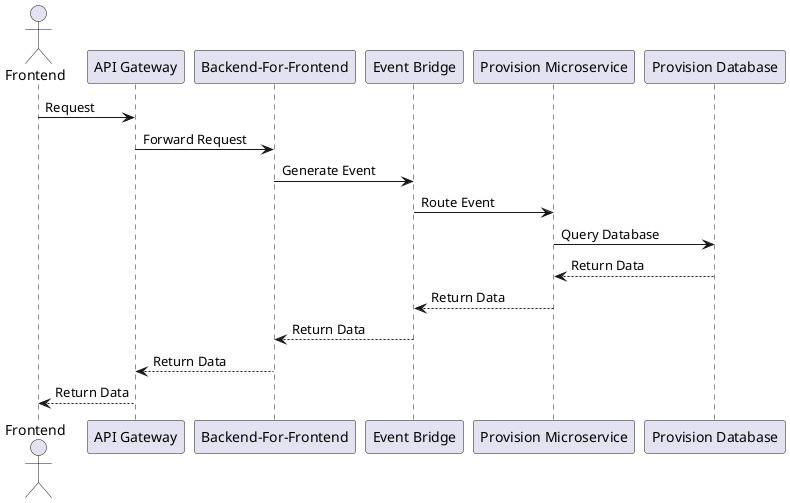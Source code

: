 @startuml iFood
actor Frontend
participant "API Gateway" as APIGateway
participant "Backend-For-Frontend" as BackendForFrontend
participant "Event Bridge" as EventBridge
participant "Provision Microservice" as ProvisionMicroservice
participant "Provision Database" as ProvisionDatabase

Frontend -> APIGateway : Request
APIGateway -> BackendForFrontend : Forward Request
BackendForFrontend -> EventBridge : Generate Event
EventBridge -> ProvisionMicroservice : Route Event
ProvisionMicroservice -> ProvisionDatabase : Query Database
ProvisionDatabase --> ProvisionMicroservice : Return Data
ProvisionMicroservice --> EventBridge : Return Data
EventBridge --> BackendForFrontend : Return Data
BackendForFrontend --> APIGateway : Return Data
APIGateway --> Frontend : Return Data
@enduml